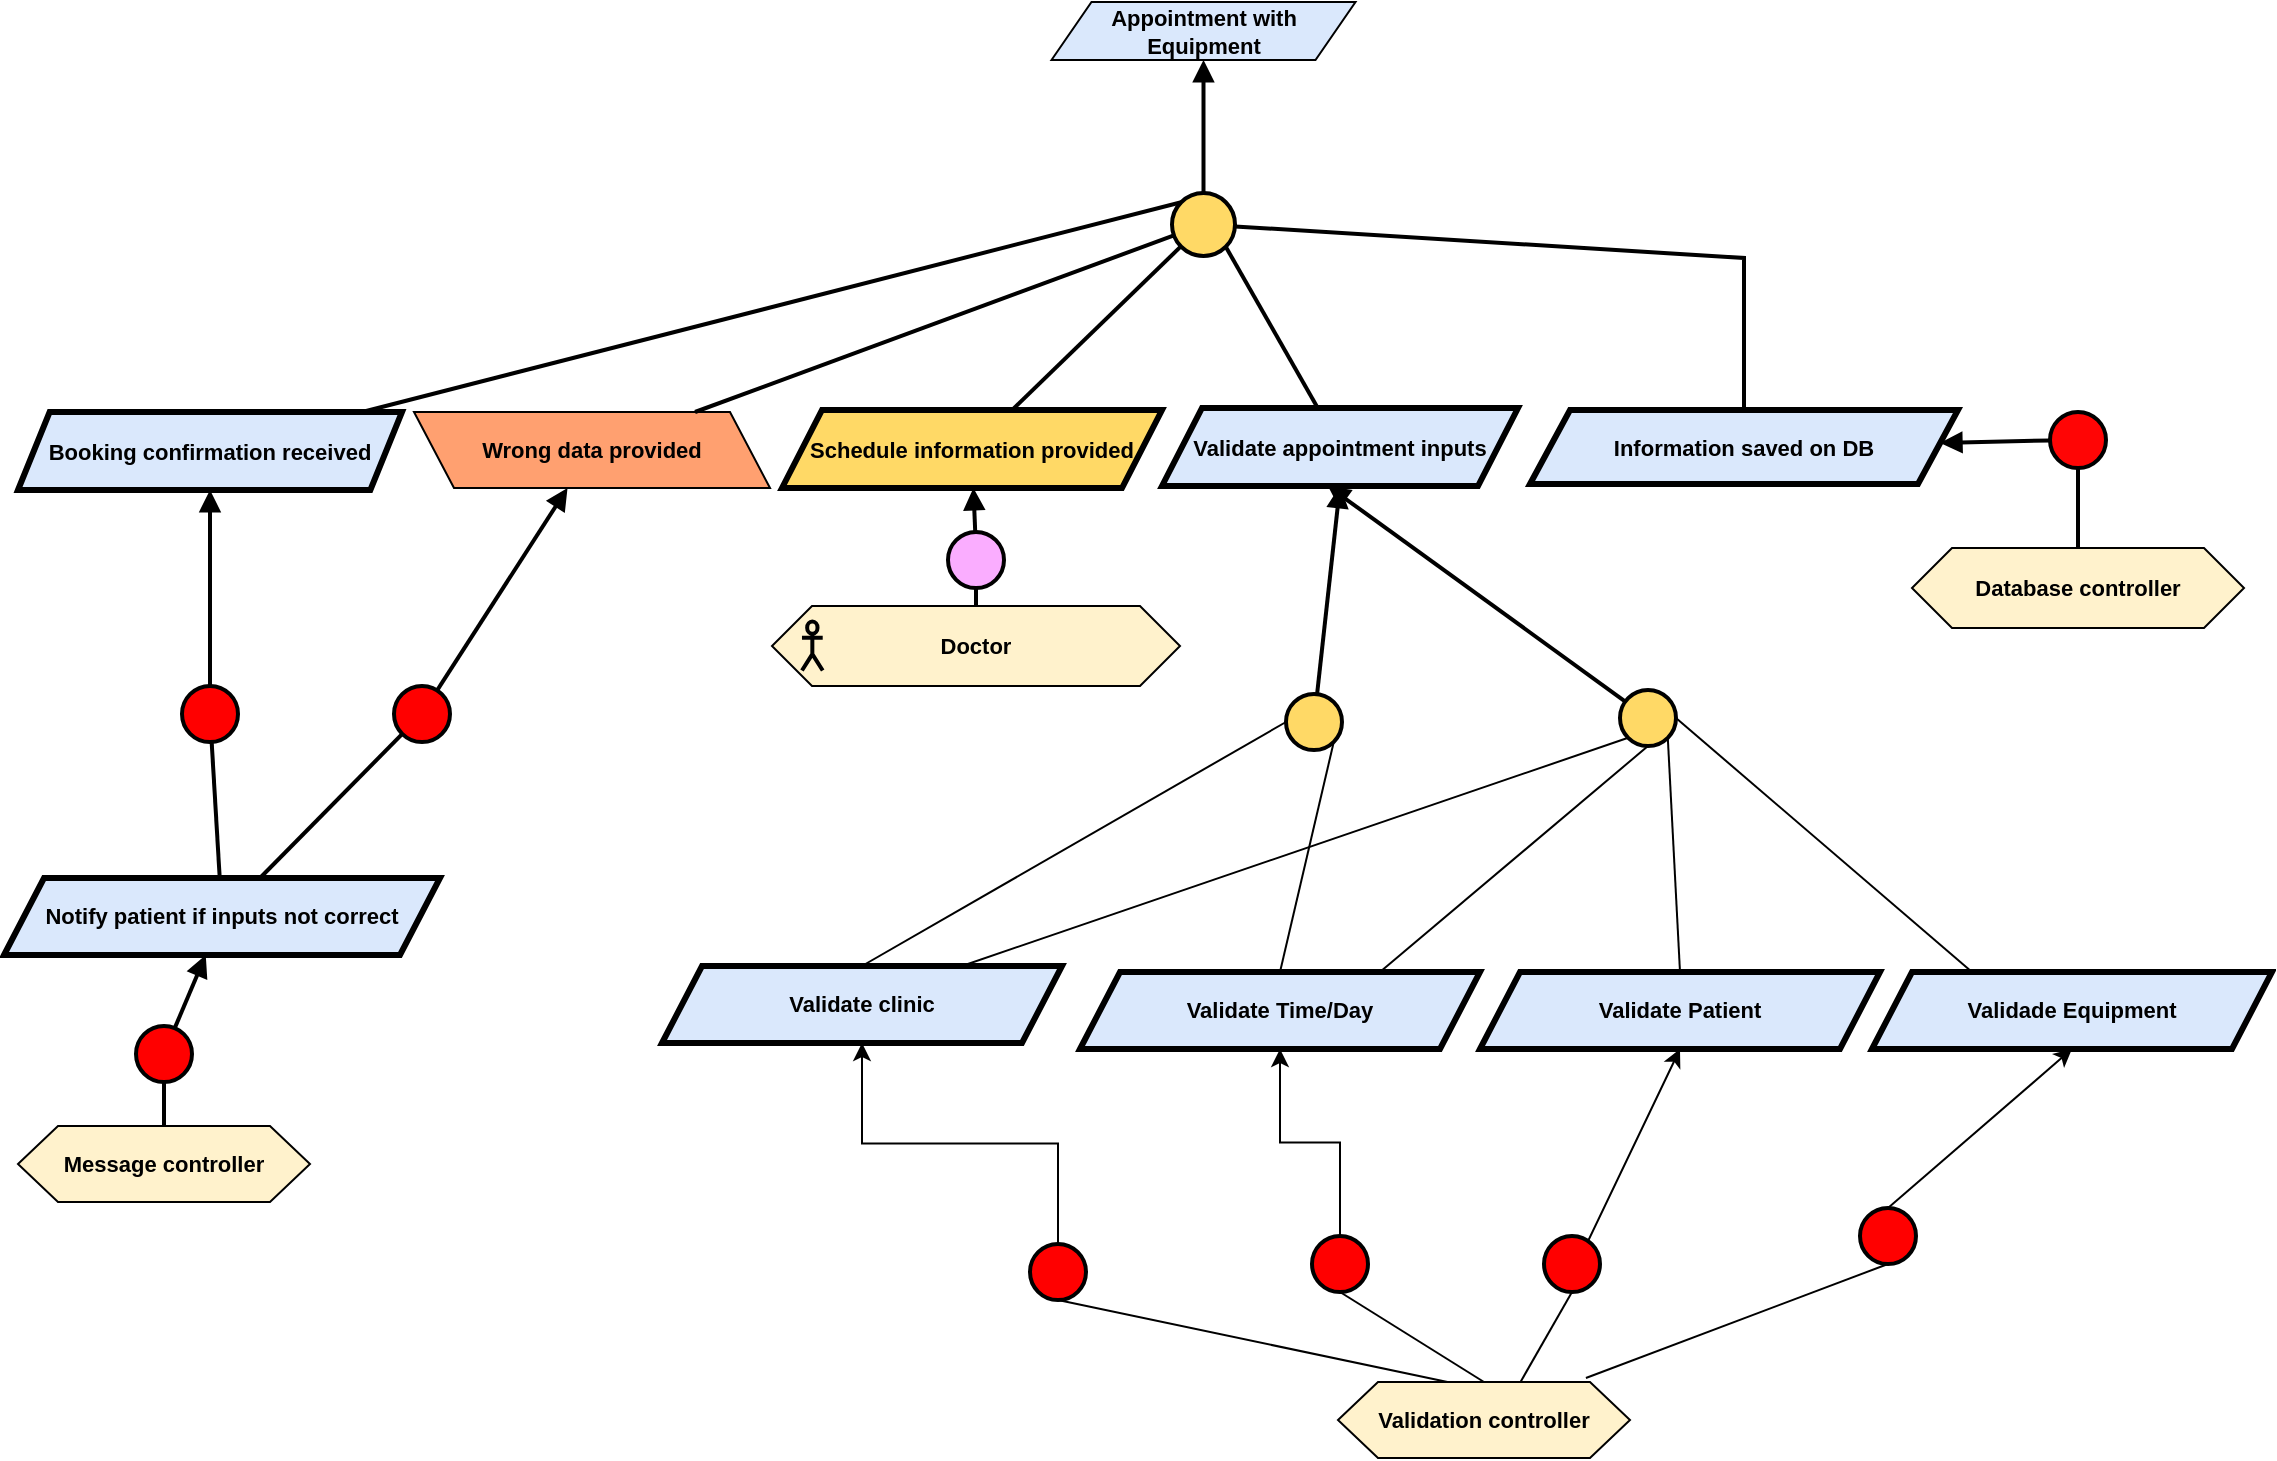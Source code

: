 <mxfile version="24.2.7" type="device">
  <diagram name="Page-1" id="M_wEQLcIumDKBrQ4-JNB">
    <mxGraphModel dx="6993" dy="-42" grid="0" gridSize="10" guides="1" tooltips="1" connect="1" arrows="1" fold="1" page="0" pageScale="1" pageWidth="827" pageHeight="1169" math="0" shadow="0">
      <root>
        <mxCell id="0" />
        <mxCell id="1" parent="0" />
        <mxCell id="FIXR1feLg8hahodherzo-3" value="&lt;b&gt;Appointment with Equipment&lt;/b&gt;" style="shape=parallelogram;perimeter=parallelogramPerimeter;whiteSpace=wrap;html=1;fixedSize=1;fillColor=#dae8fc;strokeColor=#000000;fontFamily=Helvetica;fontSize=11;fontColor=default;labelBackgroundColor=none;" parent="1" vertex="1">
          <mxGeometry x="-4708.25" y="1134" width="152" height="29" as="geometry" />
        </mxCell>
        <mxCell id="FIXR1feLg8hahodherzo-21" value="&lt;div&gt;&lt;b&gt;Validation controller&lt;/b&gt;&lt;/div&gt;" style="shape=hexagon;perimeter=hexagonPerimeter2;whiteSpace=wrap;html=1;fixedSize=1;fillColor=#FFF2CC;fontFamily=Helvetica;fontSize=11;fontColor=default;labelBackgroundColor=none;" parent="1" vertex="1">
          <mxGeometry x="-4565" y="1824" width="146" height="38" as="geometry" />
        </mxCell>
        <mxCell id="FIXR1feLg8hahodherzo-30" value="&lt;div&gt;&lt;b&gt;Message controller&lt;/b&gt;&lt;/div&gt;" style="shape=hexagon;perimeter=hexagonPerimeter2;whiteSpace=wrap;html=1;fixedSize=1;fillColor=#FFF2CC;fontFamily=Helvetica;fontSize=11;fontColor=default;labelBackgroundColor=none;" parent="1" vertex="1">
          <mxGeometry x="-5225" y="1696" width="146" height="38" as="geometry" />
        </mxCell>
        <mxCell id="FIXR1feLg8hahodherzo-34" value="&lt;b&gt;Booking confirmation received&lt;/b&gt;" style="shape=parallelogram;perimeter=parallelogramPerimeter;whiteSpace=wrap;html=1;fixedSize=1;fillColor=#dae8fc;strokeColor=#000000;strokeWidth=3;fontFamily=Helvetica;fontSize=11;fontColor=default;labelBackgroundColor=none;size=15.809;" parent="1" vertex="1">
          <mxGeometry x="-5225" y="1339" width="192" height="39" as="geometry" />
        </mxCell>
        <mxCell id="FIXR1feLg8hahodherzo-35" value="&lt;b&gt;Schedule information provided&lt;/b&gt;" style="shape=parallelogram;perimeter=parallelogramPerimeter;whiteSpace=wrap;html=1;fixedSize=1;fillColor=#FFD966;strokeColor=#000000;strokeWidth=3;fontFamily=Helvetica;fontSize=11;fontColor=default;labelBackgroundColor=none;" parent="1" vertex="1">
          <mxGeometry x="-4843" y="1338" width="190" height="39" as="geometry" />
        </mxCell>
        <mxCell id="FIXR1feLg8hahodherzo-36" value="&lt;b&gt;Validate appointment inputs&lt;/b&gt;" style="shape=parallelogram;perimeter=parallelogramPerimeter;whiteSpace=wrap;html=1;fixedSize=1;fillColor=#dae8fc;strokeColor=#000000;strokeWidth=3;fontFamily=Helvetica;fontSize=11;fontColor=default;labelBackgroundColor=none;" parent="1" vertex="1">
          <mxGeometry x="-4653" y="1337" width="178" height="39" as="geometry" />
        </mxCell>
        <mxCell id="FIXR1feLg8hahodherzo-37" value="" style="group;fontFamily=Helvetica;fontSize=11;fontColor=default;labelBackgroundColor=default;" parent="1" vertex="1" connectable="0">
          <mxGeometry x="-4848" y="1436" width="204" height="40" as="geometry" />
        </mxCell>
        <mxCell id="FIXR1feLg8hahodherzo-38" value="&lt;b&gt;Doctor&lt;/b&gt;" style="shape=hexagon;perimeter=hexagonPerimeter2;whiteSpace=wrap;html=1;fixedSize=1;fillColor=#FFF2CC;fontFamily=Helvetica;fontSize=11;fontColor=default;labelBackgroundColor=none;" parent="FIXR1feLg8hahodherzo-37" vertex="1">
          <mxGeometry width="204" height="40" as="geometry" />
        </mxCell>
        <mxCell id="FIXR1feLg8hahodherzo-39" value="" style="shape=umlActor;verticalLabelPosition=bottom;verticalAlign=top;html=1;outlineConnect=0;fillColor=none;strokeWidth=2;fontFamily=Helvetica;fontSize=11;fontColor=default;labelBackgroundColor=default;" parent="FIXR1feLg8hahodherzo-37" vertex="1">
          <mxGeometry x="14.983" y="7.75" width="10.373" height="24.5" as="geometry" />
        </mxCell>
        <mxCell id="FIXR1feLg8hahodherzo-40" value="" style="ellipse;whiteSpace=wrap;html=1;aspect=fixed;fillColor=#FAADFF;strokeWidth=2;fontFamily=Helvetica;fontSize=11;fontColor=default;labelBackgroundColor=default;" parent="1" vertex="1">
          <mxGeometry x="-4760" y="1399" width="28" height="28" as="geometry" />
        </mxCell>
        <mxCell id="FIXR1feLg8hahodherzo-41" value="" style="endArrow=block;html=1;rounded=0;endFill=1;strokeWidth=2;strokeColor=default;align=center;verticalAlign=middle;fontFamily=Helvetica;fontSize=11;fontColor=default;labelBackgroundColor=default;" parent="1" source="FIXR1feLg8hahodherzo-40" target="FIXR1feLg8hahodherzo-35" edge="1">
          <mxGeometry width="50" height="50" relative="1" as="geometry">
            <mxPoint x="-4902.065" y="1432.222" as="sourcePoint" />
            <mxPoint x="-4628.758" y="1524.844" as="targetPoint" />
          </mxGeometry>
        </mxCell>
        <mxCell id="FIXR1feLg8hahodherzo-42" value="" style="endArrow=none;html=1;rounded=0;strokeWidth=2;strokeColor=default;align=center;verticalAlign=middle;fontFamily=Helvetica;fontSize=11;fontColor=default;labelBackgroundColor=default;" parent="1" source="FIXR1feLg8hahodherzo-38" target="FIXR1feLg8hahodherzo-40" edge="1">
          <mxGeometry width="50" height="50" relative="1" as="geometry">
            <mxPoint x="-4820" y="1496.25" as="sourcePoint" />
            <mxPoint x="-4878.06" y="1430.25" as="targetPoint" />
          </mxGeometry>
        </mxCell>
        <mxCell id="FIXR1feLg8hahodherzo-43" value="" style="ellipse;whiteSpace=wrap;html=1;aspect=fixed;fillColor=#FFD966;strokeWidth=2;" parent="1" vertex="1">
          <mxGeometry x="-4648" y="1229.5" width="31.5" height="31.5" as="geometry" />
        </mxCell>
        <mxCell id="FIXR1feLg8hahodherzo-44" value="" style="endArrow=block;html=1;rounded=0;endFill=1;strokeWidth=2;" parent="1" source="FIXR1feLg8hahodherzo-43" target="FIXR1feLg8hahodherzo-3" edge="1">
          <mxGeometry width="50" height="50" relative="1" as="geometry">
            <mxPoint x="-4851.005" y="1273.972" as="sourcePoint" />
            <mxPoint x="-4855" y="1229" as="targetPoint" />
          </mxGeometry>
        </mxCell>
        <mxCell id="FIXR1feLg8hahodherzo-45" value="" style="endArrow=none;html=1;rounded=0;strokeWidth=2;" parent="1" source="FIXR1feLg8hahodherzo-35" target="FIXR1feLg8hahodherzo-43" edge="1">
          <mxGeometry width="50" height="50" relative="1" as="geometry">
            <mxPoint x="-4852" y="1336" as="sourcePoint" />
            <mxPoint x="-4827" y="1272" as="targetPoint" />
          </mxGeometry>
        </mxCell>
        <mxCell id="FIXR1feLg8hahodherzo-46" value="" style="endArrow=none;html=1;rounded=0;entryX=1;entryY=1;entryDx=0;entryDy=0;strokeWidth=2;" parent="1" source="FIXR1feLg8hahodherzo-36" target="FIXR1feLg8hahodherzo-43" edge="1">
          <mxGeometry width="50" height="50" relative="1" as="geometry">
            <mxPoint x="-4831" y="1382" as="sourcePoint" />
            <mxPoint x="-4781" y="1332" as="targetPoint" />
          </mxGeometry>
        </mxCell>
        <mxCell id="FIXR1feLg8hahodherzo-47" value="" style="endArrow=none;html=1;rounded=0;strokeWidth=2;exitX=0;exitY=0;exitDx=0;exitDy=0;" parent="1" source="FIXR1feLg8hahodherzo-43" target="FIXR1feLg8hahodherzo-34" edge="1">
          <mxGeometry width="50" height="50" relative="1" as="geometry">
            <mxPoint x="-5027.316" y="1375" as="sourcePoint" />
            <mxPoint x="-4461" y="1285" as="targetPoint" />
          </mxGeometry>
        </mxCell>
        <mxCell id="FIXR1feLg8hahodherzo-52" value="" style="ellipse;whiteSpace=wrap;html=1;aspect=fixed;fillColor=#FF0000;strokeWidth=2;" parent="1" vertex="1">
          <mxGeometry x="-5143" y="1476" width="28" height="28" as="geometry" />
        </mxCell>
        <mxCell id="FIXR1feLg8hahodherzo-53" value="" style="endArrow=block;html=1;rounded=0;endFill=1;strokeWidth=2;" parent="1" source="FIXR1feLg8hahodherzo-52" target="FIXR1feLg8hahodherzo-34" edge="1">
          <mxGeometry width="50" height="50" relative="1" as="geometry">
            <mxPoint x="-4733.505" y="1433.972" as="sourcePoint" />
            <mxPoint x="-5283" y="1387" as="targetPoint" />
          </mxGeometry>
        </mxCell>
        <mxCell id="FIXR1feLg8hahodherzo-54" value="" style="endArrow=none;html=1;rounded=0;strokeWidth=2;" parent="1" source="FIXR1feLg8hahodherzo-126" target="FIXR1feLg8hahodherzo-52" edge="1">
          <mxGeometry width="50" height="50" relative="1" as="geometry">
            <mxPoint x="-4733.091" y="1465" as="sourcePoint" />
            <mxPoint x="-4709.5" y="1432" as="targetPoint" />
            <Array as="points" />
          </mxGeometry>
        </mxCell>
        <mxCell id="FIXR1feLg8hahodherzo-97" value="&lt;b&gt;Validate Patient&lt;/b&gt;" style="shape=parallelogram;perimeter=parallelogramPerimeter;whiteSpace=wrap;html=1;fixedSize=1;fillColor=#dae8fc;strokeColor=#000000;strokeWidth=3;fontFamily=Helvetica;fontSize=11;fontColor=default;labelBackgroundColor=none;" parent="1" vertex="1">
          <mxGeometry x="-4494" y="1619" width="200" height="38.5" as="geometry" />
        </mxCell>
        <mxCell id="FIXR1feLg8hahodherzo-98" value="&lt;b&gt;Validate clinic&lt;/b&gt;" style="shape=parallelogram;perimeter=parallelogramPerimeter;whiteSpace=wrap;html=1;fixedSize=1;fillColor=#dae8fc;strokeColor=#000000;strokeWidth=3;fontFamily=Helvetica;fontSize=11;fontColor=default;labelBackgroundColor=none;" parent="1" vertex="1">
          <mxGeometry x="-4903" y="1616" width="200" height="38.5" as="geometry" />
        </mxCell>
        <mxCell id="FIXR1feLg8hahodherzo-99" value="" style="ellipse;whiteSpace=wrap;html=1;aspect=fixed;fillColor=#FFD966;strokeWidth=2;" parent="1" vertex="1">
          <mxGeometry x="-4591" y="1480" width="28" height="28" as="geometry" />
        </mxCell>
        <mxCell id="FIXR1feLg8hahodherzo-107" value="&lt;b&gt;Validade Equipment&lt;/b&gt;" style="shape=parallelogram;perimeter=parallelogramPerimeter;whiteSpace=wrap;html=1;fixedSize=1;fillColor=#dae8fc;strokeColor=#000000;strokeWidth=3;fontFamily=Helvetica;fontSize=11;fontColor=default;labelBackgroundColor=none;" parent="1" vertex="1">
          <mxGeometry x="-4298" y="1619" width="200" height="38.5" as="geometry" />
        </mxCell>
        <mxCell id="FIXR1feLg8hahodherzo-110" value="" style="endArrow=block;html=1;rounded=0;endFill=1;strokeWidth=2;entryX=0.5;entryY=1;entryDx=0;entryDy=0;" parent="1" source="FIXR1feLg8hahodherzo-99" target="FIXR1feLg8hahodherzo-36" edge="1">
          <mxGeometry width="50" height="50" relative="1" as="geometry">
            <mxPoint x="-4207.278" y="1675.01" as="sourcePoint" />
            <mxPoint x="-4625" y="1378" as="targetPoint" />
          </mxGeometry>
        </mxCell>
        <mxCell id="BffDbC5HQDXS8vjr15xW-12" style="edgeStyle=orthogonalEdgeStyle;rounded=0;orthogonalLoop=1;jettySize=auto;html=1;exitX=0.5;exitY=0;exitDx=0;exitDy=0;entryX=0.5;entryY=1;entryDx=0;entryDy=0;" parent="1" source="FIXR1feLg8hahodherzo-120" target="FIXR1feLg8hahodherzo-98" edge="1">
          <mxGeometry relative="1" as="geometry" />
        </mxCell>
        <mxCell id="FIXR1feLg8hahodherzo-120" value="" style="ellipse;whiteSpace=wrap;html=1;aspect=fixed;fillColor=#FF0000;strokeWidth=2;" parent="1" vertex="1">
          <mxGeometry x="-4719" y="1755" width="28" height="28" as="geometry" />
        </mxCell>
        <mxCell id="FIXR1feLg8hahodherzo-123" value="" style="ellipse;whiteSpace=wrap;html=1;aspect=fixed;fillColor=#FF0000;strokeWidth=2;" parent="1" vertex="1">
          <mxGeometry x="-4304" y="1737" width="28" height="28" as="geometry" />
        </mxCell>
        <mxCell id="FIXR1feLg8hahodherzo-126" value="&lt;b&gt;Notify patient if inputs not correct&lt;/b&gt;" style="shape=parallelogram;perimeter=parallelogramPerimeter;whiteSpace=wrap;html=1;fixedSize=1;fillColor=#dae8fc;strokeColor=#000000;strokeWidth=3;fontFamily=Helvetica;fontSize=11;fontColor=default;labelBackgroundColor=none;" parent="1" vertex="1">
          <mxGeometry x="-5232" y="1572" width="218" height="38.5" as="geometry" />
        </mxCell>
        <mxCell id="FIXR1feLg8hahodherzo-132" value="" style="ellipse;whiteSpace=wrap;html=1;aspect=fixed;fillColor=#FFD966;strokeWidth=2;" parent="1" vertex="1">
          <mxGeometry x="-4424" y="1478" width="28" height="28" as="geometry" />
        </mxCell>
        <mxCell id="FIXR1feLg8hahodherzo-133" value="" style="endArrow=block;html=1;rounded=0;endFill=1;strokeWidth=2;entryX=0.466;entryY=1;entryDx=0;entryDy=0;entryPerimeter=0;" parent="1" source="FIXR1feLg8hahodherzo-132" target="FIXR1feLg8hahodherzo-36" edge="1">
          <mxGeometry width="50" height="50" relative="1" as="geometry">
            <mxPoint x="-4530" y="1530" as="sourcePoint" />
            <mxPoint x="-4502" y="1385" as="targetPoint" />
          </mxGeometry>
        </mxCell>
        <mxCell id="ZpXnfEx7CvquUOzYopGN-1" value="&lt;b&gt;Information saved on DB&lt;/b&gt;" style="shape=parallelogram;perimeter=parallelogramPerimeter;whiteSpace=wrap;html=1;fixedSize=1;fillColor=#dae8fc;strokeColor=#000000;strokeWidth=3;fontFamily=Helvetica;fontSize=11;fontColor=default;labelBackgroundColor=none;" parent="1" vertex="1">
          <mxGeometry x="-4469" y="1338" width="214" height="37" as="geometry" />
        </mxCell>
        <mxCell id="ZpXnfEx7CvquUOzYopGN-3" value="" style="endArrow=none;html=1;rounded=0;strokeWidth=2;exitX=0.5;exitY=0;exitDx=0;exitDy=0;" parent="1" source="ZpXnfEx7CvquUOzYopGN-1" target="FIXR1feLg8hahodherzo-43" edge="1">
          <mxGeometry width="50" height="50" relative="1" as="geometry">
            <mxPoint x="-4381" y="1337" as="sourcePoint" />
            <mxPoint x="-4444" y="1286" as="targetPoint" />
            <Array as="points">
              <mxPoint x="-4362" y="1262" />
            </Array>
          </mxGeometry>
        </mxCell>
        <mxCell id="ZpXnfEx7CvquUOzYopGN-4" value="&lt;div&gt;&lt;b&gt;Database controller&lt;/b&gt;&lt;/div&gt;" style="shape=hexagon;perimeter=hexagonPerimeter2;whiteSpace=wrap;html=1;fixedSize=1;fillColor=#FFF2CC;fontFamily=Helvetica;fontSize=11;fontColor=default;labelBackgroundColor=none;" parent="1" vertex="1">
          <mxGeometry x="-4278" y="1407" width="166" height="40" as="geometry" />
        </mxCell>
        <mxCell id="ZpXnfEx7CvquUOzYopGN-5" value="" style="ellipse;whiteSpace=wrap;html=1;aspect=fixed;fillColor=#FF0505;strokeWidth=2;fontFamily=Helvetica;fontSize=11;fontColor=default;labelBackgroundColor=default;" parent="1" vertex="1">
          <mxGeometry x="-4209" y="1339" width="28" height="28" as="geometry" />
        </mxCell>
        <mxCell id="ZpXnfEx7CvquUOzYopGN-6" value="" style="endArrow=block;html=1;rounded=0;endFill=1;strokeWidth=2;strokeColor=default;align=center;verticalAlign=middle;fontFamily=Helvetica;fontSize=11;fontColor=default;labelBackgroundColor=default;" parent="1" source="ZpXnfEx7CvquUOzYopGN-5" target="ZpXnfEx7CvquUOzYopGN-1" edge="1">
          <mxGeometry width="50" height="50" relative="1" as="geometry">
            <mxPoint x="-4292.005" y="1436.972" as="sourcePoint" />
            <mxPoint x="-4121" y="1247" as="targetPoint" />
          </mxGeometry>
        </mxCell>
        <mxCell id="ZpXnfEx7CvquUOzYopGN-7" value="" style="endArrow=none;html=1;rounded=0;strokeWidth=2;strokeColor=default;align=center;verticalAlign=middle;fontFamily=Helvetica;fontSize=11;fontColor=default;labelBackgroundColor=default;" parent="1" source="ZpXnfEx7CvquUOzYopGN-4" target="ZpXnfEx7CvquUOzYopGN-5" edge="1">
          <mxGeometry width="50" height="50" relative="1" as="geometry">
            <mxPoint x="-4291" y="1495" as="sourcePoint" />
            <mxPoint x="-4268" y="1435" as="targetPoint" />
          </mxGeometry>
        </mxCell>
        <mxCell id="ZpXnfEx7CvquUOzYopGN-8" value="Wrong data provided" style="shape=parallelogram;perimeter=parallelogramPerimeter;whiteSpace=wrap;html=1;fixedSize=1;fillColor=#FFA070;fontStyle=1;fontFamily=Helvetica;fontSize=11;fontColor=default;labelBackgroundColor=none;flipH=1;flipV=0;" parent="1" vertex="1">
          <mxGeometry x="-5027" y="1339" width="178" height="38" as="geometry" />
        </mxCell>
        <mxCell id="ZpXnfEx7CvquUOzYopGN-17" value="" style="endArrow=none;html=1;rounded=0;strokeWidth=2;" parent="1" source="FIXR1feLg8hahodherzo-43" target="ZpXnfEx7CvquUOzYopGN-8" edge="1">
          <mxGeometry width="50" height="50" relative="1" as="geometry">
            <mxPoint x="-5032" y="1385" as="sourcePoint" />
            <mxPoint x="-4921.535" y="1335" as="targetPoint" />
          </mxGeometry>
        </mxCell>
        <mxCell id="ZpXnfEx7CvquUOzYopGN-19" value="" style="ellipse;whiteSpace=wrap;html=1;aspect=fixed;fillColor=#FF0000;strokeWidth=2;" parent="1" vertex="1">
          <mxGeometry x="-5037" y="1476" width="28" height="28" as="geometry" />
        </mxCell>
        <mxCell id="ZpXnfEx7CvquUOzYopGN-20" value="" style="endArrow=block;html=1;rounded=0;endFill=1;strokeWidth=2;" parent="1" source="ZpXnfEx7CvquUOzYopGN-19" target="ZpXnfEx7CvquUOzYopGN-8" edge="1">
          <mxGeometry width="50" height="50" relative="1" as="geometry">
            <mxPoint x="-4791.005" y="1556.972" as="sourcePoint" />
            <mxPoint x="-4795" y="1512" as="targetPoint" />
          </mxGeometry>
        </mxCell>
        <mxCell id="ZpXnfEx7CvquUOzYopGN-21" value="" style="endArrow=none;html=1;rounded=0;strokeWidth=2;" parent="1" source="FIXR1feLg8hahodherzo-126" target="ZpXnfEx7CvquUOzYopGN-19" edge="1">
          <mxGeometry width="50" height="50" relative="1" as="geometry">
            <mxPoint x="-4792" y="1619" as="sourcePoint" />
            <mxPoint x="-4767" y="1555" as="targetPoint" />
          </mxGeometry>
        </mxCell>
        <mxCell id="ZpXnfEx7CvquUOzYopGN-23" value="" style="ellipse;whiteSpace=wrap;html=1;aspect=fixed;fillColor=#FF0000;strokeWidth=2;" parent="1" vertex="1">
          <mxGeometry x="-5166" y="1646" width="28" height="28" as="geometry" />
        </mxCell>
        <mxCell id="ZpXnfEx7CvquUOzYopGN-24" value="" style="endArrow=block;html=1;rounded=0;endFill=1;strokeWidth=2;" parent="1" source="ZpXnfEx7CvquUOzYopGN-23" target="FIXR1feLg8hahodherzo-126" edge="1">
          <mxGeometry width="50" height="50" relative="1" as="geometry">
            <mxPoint x="-4791.005" y="1666.972" as="sourcePoint" />
            <mxPoint x="-4795" y="1622" as="targetPoint" />
          </mxGeometry>
        </mxCell>
        <mxCell id="ZpXnfEx7CvquUOzYopGN-25" value="" style="endArrow=none;html=1;rounded=0;strokeWidth=2;" parent="1" source="FIXR1feLg8hahodherzo-30" target="ZpXnfEx7CvquUOzYopGN-23" edge="1">
          <mxGeometry width="50" height="50" relative="1" as="geometry">
            <mxPoint x="-4792" y="1729" as="sourcePoint" />
            <mxPoint x="-4767" y="1665" as="targetPoint" />
          </mxGeometry>
        </mxCell>
        <mxCell id="BffDbC5HQDXS8vjr15xW-1" value="&lt;b&gt;Validate Time/Day&lt;/b&gt;" style="shape=parallelogram;perimeter=parallelogramPerimeter;whiteSpace=wrap;html=1;fixedSize=1;fillColor=#dae8fc;strokeColor=#000000;strokeWidth=3;fontFamily=Helvetica;fontSize=11;fontColor=default;labelBackgroundColor=none;" parent="1" vertex="1">
          <mxGeometry x="-4694" y="1619" width="200" height="38.5" as="geometry" />
        </mxCell>
        <mxCell id="BffDbC5HQDXS8vjr15xW-7" style="edgeStyle=orthogonalEdgeStyle;rounded=0;orthogonalLoop=1;jettySize=auto;html=1;exitX=0.5;exitY=0;exitDx=0;exitDy=0;entryX=0.5;entryY=1;entryDx=0;entryDy=0;" parent="1" source="BffDbC5HQDXS8vjr15xW-2" target="BffDbC5HQDXS8vjr15xW-1" edge="1">
          <mxGeometry relative="1" as="geometry" />
        </mxCell>
        <mxCell id="BffDbC5HQDXS8vjr15xW-2" value="" style="ellipse;whiteSpace=wrap;html=1;aspect=fixed;fillColor=#FF0000;strokeWidth=2;" parent="1" vertex="1">
          <mxGeometry x="-4578" y="1751" width="28" height="28" as="geometry" />
        </mxCell>
        <mxCell id="BffDbC5HQDXS8vjr15xW-25" value="" style="endArrow=classic;html=1;rounded=0;entryX=0.5;entryY=1;entryDx=0;entryDy=0;" parent="1" source="FIXR1feLg8hahodherzo-117" target="FIXR1feLg8hahodherzo-97" edge="1">
          <mxGeometry width="50" height="50" relative="1" as="geometry">
            <mxPoint x="-4467" y="1817" as="sourcePoint" />
            <mxPoint x="-4417" y="1767" as="targetPoint" />
            <Array as="points">
              <mxPoint x="-4445" y="1764" />
            </Array>
          </mxGeometry>
        </mxCell>
        <mxCell id="FIXR1feLg8hahodherzo-117" value="" style="ellipse;whiteSpace=wrap;html=1;aspect=fixed;fillColor=#FF0000;strokeWidth=2;" parent="1" vertex="1">
          <mxGeometry x="-4462" y="1751" width="28" height="28" as="geometry" />
        </mxCell>
        <mxCell id="BffDbC5HQDXS8vjr15xW-33" value="" style="endArrow=none;html=1;rounded=0;exitX=0.375;exitY=0;exitDx=0;exitDy=0;entryX=0.5;entryY=1;entryDx=0;entryDy=0;" parent="1" source="FIXR1feLg8hahodherzo-21" target="FIXR1feLg8hahodherzo-120" edge="1">
          <mxGeometry width="50" height="50" relative="1" as="geometry">
            <mxPoint x="-4652" y="1935" as="sourcePoint" />
            <mxPoint x="-4803" y="1865" as="targetPoint" />
          </mxGeometry>
        </mxCell>
        <mxCell id="BffDbC5HQDXS8vjr15xW-34" value="" style="endArrow=none;html=1;rounded=0;exitX=0.5;exitY=0;exitDx=0;exitDy=0;entryX=0.5;entryY=1;entryDx=0;entryDy=0;" parent="1" source="FIXR1feLg8hahodherzo-21" target="BffDbC5HQDXS8vjr15xW-2" edge="1">
          <mxGeometry width="50" height="50" relative="1" as="geometry">
            <mxPoint x="-4642" y="1945" as="sourcePoint" />
            <mxPoint x="-4793" y="1875" as="targetPoint" />
          </mxGeometry>
        </mxCell>
        <mxCell id="BffDbC5HQDXS8vjr15xW-35" value="" style="endArrow=none;html=1;rounded=0;exitX=0.625;exitY=0;exitDx=0;exitDy=0;entryX=0.5;entryY=1;entryDx=0;entryDy=0;" parent="1" source="FIXR1feLg8hahodherzo-21" target="FIXR1feLg8hahodherzo-117" edge="1">
          <mxGeometry width="50" height="50" relative="1" as="geometry">
            <mxPoint x="-4632" y="1955" as="sourcePoint" />
            <mxPoint x="-4783" y="1885" as="targetPoint" />
          </mxGeometry>
        </mxCell>
        <mxCell id="BffDbC5HQDXS8vjr15xW-36" value="" style="endArrow=none;html=1;rounded=0;exitX=0.849;exitY=-0.053;exitDx=0;exitDy=0;entryX=0.5;entryY=1;entryDx=0;entryDy=0;exitPerimeter=0;" parent="1" source="FIXR1feLg8hahodherzo-21" target="FIXR1feLg8hahodherzo-123" edge="1">
          <mxGeometry width="50" height="50" relative="1" as="geometry">
            <mxPoint x="-4622" y="1965" as="sourcePoint" />
            <mxPoint x="-4773" y="1895" as="targetPoint" />
          </mxGeometry>
        </mxCell>
        <mxCell id="BffDbC5HQDXS8vjr15xW-37" value="" style="endArrow=none;html=1;rounded=0;exitX=0.5;exitY=0;exitDx=0;exitDy=0;entryX=0;entryY=0.5;entryDx=0;entryDy=0;" parent="1" source="FIXR1feLg8hahodherzo-98" edge="1" target="FIXR1feLg8hahodherzo-99">
          <mxGeometry width="50" height="50" relative="1" as="geometry">
            <mxPoint x="-4724" y="1543" as="sourcePoint" />
            <mxPoint x="-4615" y="1496" as="targetPoint" />
          </mxGeometry>
        </mxCell>
        <mxCell id="BffDbC5HQDXS8vjr15xW-41" value="" style="endArrow=none;html=1;rounded=0;entryX=0.5;entryY=0;entryDx=0;entryDy=0;exitX=1;exitY=1;exitDx=0;exitDy=0;" parent="1" source="FIXR1feLg8hahodherzo-99" target="BffDbC5HQDXS8vjr15xW-1" edge="1">
          <mxGeometry width="50" height="50" relative="1" as="geometry">
            <mxPoint x="-4603" y="1553" as="sourcePoint" />
            <mxPoint x="-4522" y="1657.5" as="targetPoint" />
          </mxGeometry>
        </mxCell>
        <mxCell id="BffDbC5HQDXS8vjr15xW-43" value="" style="endArrow=none;html=1;rounded=0;entryX=0;entryY=1;entryDx=0;entryDy=0;exitX=0.75;exitY=0;exitDx=0;exitDy=0;" parent="1" source="FIXR1feLg8hahodherzo-98" target="FIXR1feLg8hahodherzo-132" edge="1">
          <mxGeometry width="50" height="50" relative="1" as="geometry">
            <mxPoint x="-4657.25" y="1654.25" as="sourcePoint" />
            <mxPoint x="-4607.25" y="1604.25" as="targetPoint" />
          </mxGeometry>
        </mxCell>
        <mxCell id="BffDbC5HQDXS8vjr15xW-44" value="" style="endArrow=none;html=1;rounded=0;exitX=0.5;exitY=1;exitDx=0;exitDy=0;entryX=0.75;entryY=0;entryDx=0;entryDy=0;" parent="1" source="FIXR1feLg8hahodherzo-132" target="BffDbC5HQDXS8vjr15xW-1" edge="1">
          <mxGeometry width="50" height="50" relative="1" as="geometry">
            <mxPoint x="-4507" y="1582" as="sourcePoint" />
            <mxPoint x="-4457" y="1532" as="targetPoint" />
          </mxGeometry>
        </mxCell>
        <mxCell id="BffDbC5HQDXS8vjr15xW-45" value="" style="endArrow=none;html=1;rounded=0;entryX=0.5;entryY=0;entryDx=0;entryDy=0;exitX=1;exitY=1;exitDx=0;exitDy=0;" parent="1" source="FIXR1feLg8hahodherzo-132" target="FIXR1feLg8hahodherzo-97" edge="1">
          <mxGeometry width="50" height="50" relative="1" as="geometry">
            <mxPoint x="-4490" y="1543" as="sourcePoint" />
            <mxPoint x="-4367" y="1643" as="targetPoint" />
          </mxGeometry>
        </mxCell>
        <mxCell id="BffDbC5HQDXS8vjr15xW-47" value="" style="endArrow=none;html=1;rounded=0;entryX=0.25;entryY=0;entryDx=0;entryDy=0;exitX=1;exitY=0.5;exitDx=0;exitDy=0;" parent="1" source="FIXR1feLg8hahodherzo-132" target="FIXR1feLg8hahodherzo-107" edge="1">
          <mxGeometry width="50" height="50" relative="1" as="geometry">
            <mxPoint x="-4479" y="1536" as="sourcePoint" />
            <mxPoint x="-4429" y="1486" as="targetPoint" />
          </mxGeometry>
        </mxCell>
        <mxCell id="VLPGSlgL3DKBJtoL1ZX3-2" value="" style="endArrow=classic;html=1;rounded=0;entryX=0.5;entryY=1;entryDx=0;entryDy=0;exitX=0.5;exitY=0;exitDx=0;exitDy=0;" edge="1" parent="1" source="FIXR1feLg8hahodherzo-123" target="FIXR1feLg8hahodherzo-107">
          <mxGeometry width="50" height="50" relative="1" as="geometry">
            <mxPoint x="-4264" y="1746" as="sourcePoint" />
            <mxPoint x="-4214" y="1696" as="targetPoint" />
          </mxGeometry>
        </mxCell>
      </root>
    </mxGraphModel>
  </diagram>
</mxfile>
